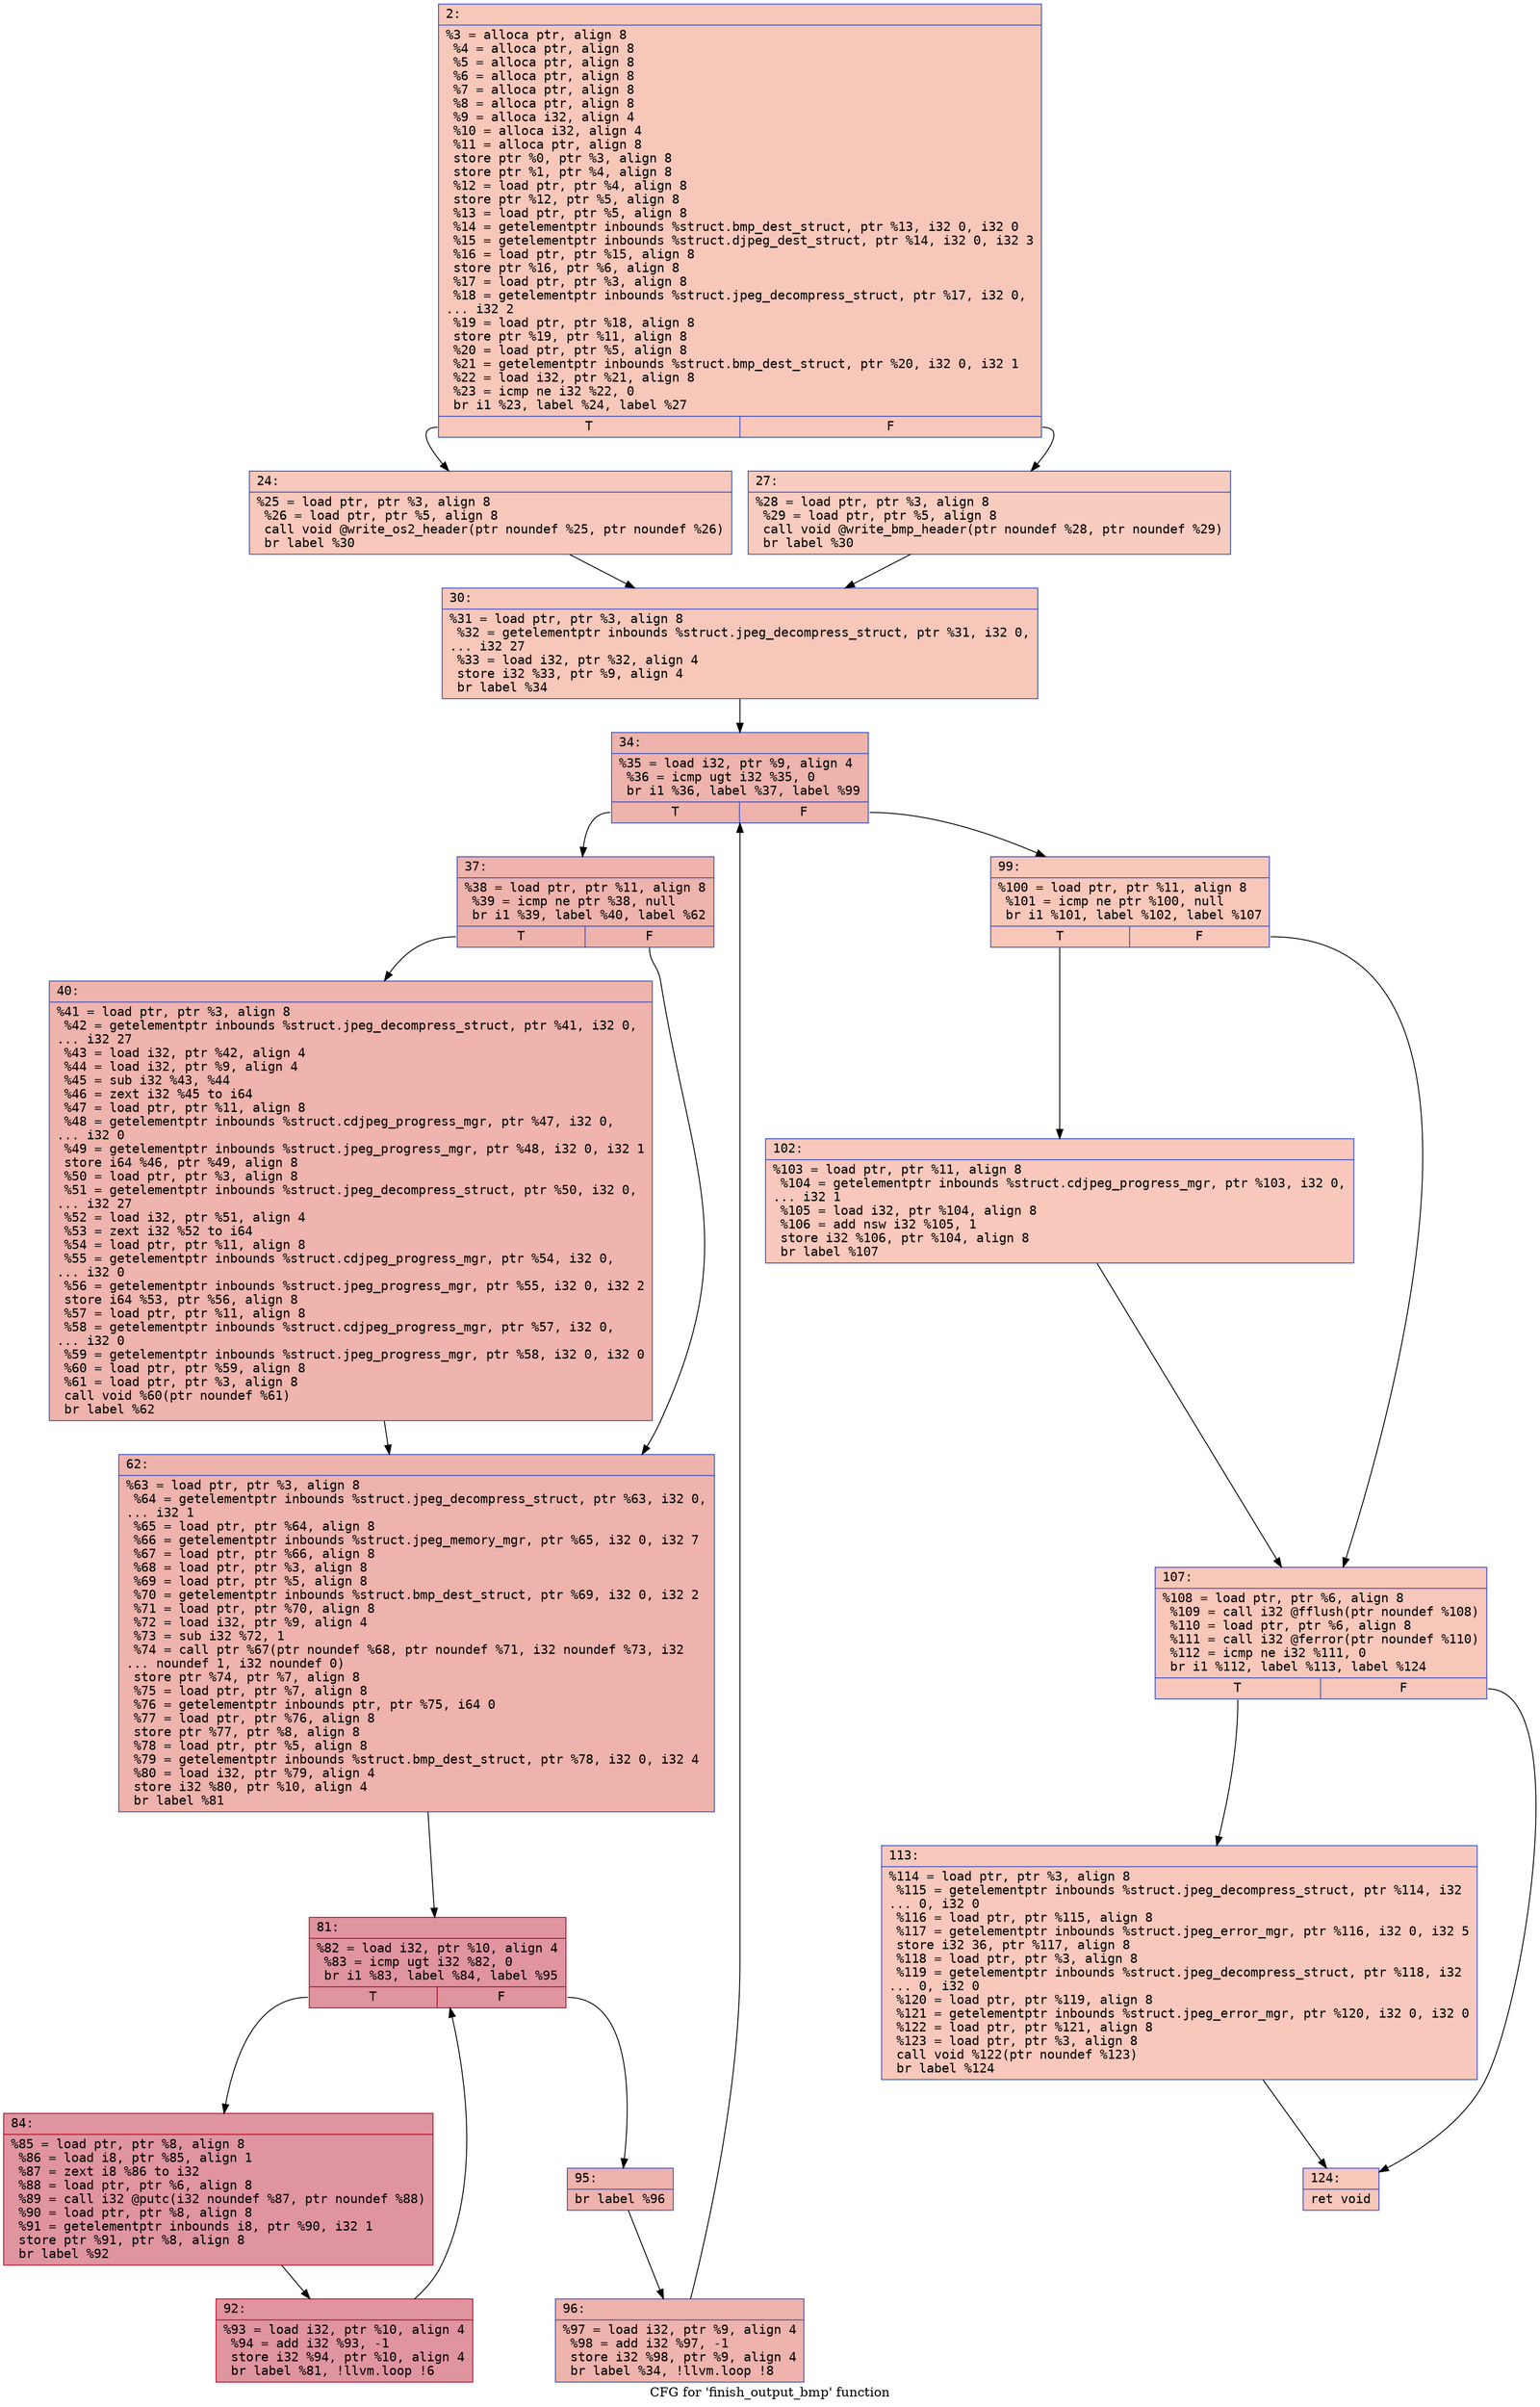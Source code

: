 digraph "CFG for 'finish_output_bmp' function" {
	label="CFG for 'finish_output_bmp' function";

	Node0x6000032025d0 [shape=record,color="#3d50c3ff", style=filled, fillcolor="#ec7f6370" fontname="Courier",label="{2:\l|  %3 = alloca ptr, align 8\l  %4 = alloca ptr, align 8\l  %5 = alloca ptr, align 8\l  %6 = alloca ptr, align 8\l  %7 = alloca ptr, align 8\l  %8 = alloca ptr, align 8\l  %9 = alloca i32, align 4\l  %10 = alloca i32, align 4\l  %11 = alloca ptr, align 8\l  store ptr %0, ptr %3, align 8\l  store ptr %1, ptr %4, align 8\l  %12 = load ptr, ptr %4, align 8\l  store ptr %12, ptr %5, align 8\l  %13 = load ptr, ptr %5, align 8\l  %14 = getelementptr inbounds %struct.bmp_dest_struct, ptr %13, i32 0, i32 0\l  %15 = getelementptr inbounds %struct.djpeg_dest_struct, ptr %14, i32 0, i32 3\l  %16 = load ptr, ptr %15, align 8\l  store ptr %16, ptr %6, align 8\l  %17 = load ptr, ptr %3, align 8\l  %18 = getelementptr inbounds %struct.jpeg_decompress_struct, ptr %17, i32 0,\l... i32 2\l  %19 = load ptr, ptr %18, align 8\l  store ptr %19, ptr %11, align 8\l  %20 = load ptr, ptr %5, align 8\l  %21 = getelementptr inbounds %struct.bmp_dest_struct, ptr %20, i32 0, i32 1\l  %22 = load i32, ptr %21, align 8\l  %23 = icmp ne i32 %22, 0\l  br i1 %23, label %24, label %27\l|{<s0>T|<s1>F}}"];
	Node0x6000032025d0:s0 -> Node0x600003202620[tooltip="2 -> 24\nProbability 62.50%" ];
	Node0x6000032025d0:s1 -> Node0x600003202670[tooltip="2 -> 27\nProbability 37.50%" ];
	Node0x600003202620 [shape=record,color="#3d50c3ff", style=filled, fillcolor="#ed836670" fontname="Courier",label="{24:\l|  %25 = load ptr, ptr %3, align 8\l  %26 = load ptr, ptr %5, align 8\l  call void @write_os2_header(ptr noundef %25, ptr noundef %26)\l  br label %30\l}"];
	Node0x600003202620 -> Node0x6000032026c0[tooltip="24 -> 30\nProbability 100.00%" ];
	Node0x600003202670 [shape=record,color="#3d50c3ff", style=filled, fillcolor="#f08b6e70" fontname="Courier",label="{27:\l|  %28 = load ptr, ptr %3, align 8\l  %29 = load ptr, ptr %5, align 8\l  call void @write_bmp_header(ptr noundef %28, ptr noundef %29)\l  br label %30\l}"];
	Node0x600003202670 -> Node0x6000032026c0[tooltip="27 -> 30\nProbability 100.00%" ];
	Node0x6000032026c0 [shape=record,color="#3d50c3ff", style=filled, fillcolor="#ec7f6370" fontname="Courier",label="{30:\l|  %31 = load ptr, ptr %3, align 8\l  %32 = getelementptr inbounds %struct.jpeg_decompress_struct, ptr %31, i32 0,\l... i32 27\l  %33 = load i32, ptr %32, align 4\l  store i32 %33, ptr %9, align 4\l  br label %34\l}"];
	Node0x6000032026c0 -> Node0x600003202710[tooltip="30 -> 34\nProbability 100.00%" ];
	Node0x600003202710 [shape=record,color="#3d50c3ff", style=filled, fillcolor="#d6524470" fontname="Courier",label="{34:\l|  %35 = load i32, ptr %9, align 4\l  %36 = icmp ugt i32 %35, 0\l  br i1 %36, label %37, label %99\l|{<s0>T|<s1>F}}"];
	Node0x600003202710:s0 -> Node0x600003202760[tooltip="34 -> 37\nProbability 96.88%" ];
	Node0x600003202710:s1 -> Node0x6000032029e0[tooltip="34 -> 99\nProbability 3.12%" ];
	Node0x600003202760 [shape=record,color="#3d50c3ff", style=filled, fillcolor="#d6524470" fontname="Courier",label="{37:\l|  %38 = load ptr, ptr %11, align 8\l  %39 = icmp ne ptr %38, null\l  br i1 %39, label %40, label %62\l|{<s0>T|<s1>F}}"];
	Node0x600003202760:s0 -> Node0x6000032027b0[tooltip="37 -> 40\nProbability 62.50%" ];
	Node0x600003202760:s1 -> Node0x600003202800[tooltip="37 -> 62\nProbability 37.50%" ];
	Node0x6000032027b0 [shape=record,color="#3d50c3ff", style=filled, fillcolor="#d8564670" fontname="Courier",label="{40:\l|  %41 = load ptr, ptr %3, align 8\l  %42 = getelementptr inbounds %struct.jpeg_decompress_struct, ptr %41, i32 0,\l... i32 27\l  %43 = load i32, ptr %42, align 4\l  %44 = load i32, ptr %9, align 4\l  %45 = sub i32 %43, %44\l  %46 = zext i32 %45 to i64\l  %47 = load ptr, ptr %11, align 8\l  %48 = getelementptr inbounds %struct.cdjpeg_progress_mgr, ptr %47, i32 0,\l... i32 0\l  %49 = getelementptr inbounds %struct.jpeg_progress_mgr, ptr %48, i32 0, i32 1\l  store i64 %46, ptr %49, align 8\l  %50 = load ptr, ptr %3, align 8\l  %51 = getelementptr inbounds %struct.jpeg_decompress_struct, ptr %50, i32 0,\l... i32 27\l  %52 = load i32, ptr %51, align 4\l  %53 = zext i32 %52 to i64\l  %54 = load ptr, ptr %11, align 8\l  %55 = getelementptr inbounds %struct.cdjpeg_progress_mgr, ptr %54, i32 0,\l... i32 0\l  %56 = getelementptr inbounds %struct.jpeg_progress_mgr, ptr %55, i32 0, i32 2\l  store i64 %53, ptr %56, align 8\l  %57 = load ptr, ptr %11, align 8\l  %58 = getelementptr inbounds %struct.cdjpeg_progress_mgr, ptr %57, i32 0,\l... i32 0\l  %59 = getelementptr inbounds %struct.jpeg_progress_mgr, ptr %58, i32 0, i32 0\l  %60 = load ptr, ptr %59, align 8\l  %61 = load ptr, ptr %3, align 8\l  call void %60(ptr noundef %61)\l  br label %62\l}"];
	Node0x6000032027b0 -> Node0x600003202800[tooltip="40 -> 62\nProbability 100.00%" ];
	Node0x600003202800 [shape=record,color="#3d50c3ff", style=filled, fillcolor="#d6524470" fontname="Courier",label="{62:\l|  %63 = load ptr, ptr %3, align 8\l  %64 = getelementptr inbounds %struct.jpeg_decompress_struct, ptr %63, i32 0,\l... i32 1\l  %65 = load ptr, ptr %64, align 8\l  %66 = getelementptr inbounds %struct.jpeg_memory_mgr, ptr %65, i32 0, i32 7\l  %67 = load ptr, ptr %66, align 8\l  %68 = load ptr, ptr %3, align 8\l  %69 = load ptr, ptr %5, align 8\l  %70 = getelementptr inbounds %struct.bmp_dest_struct, ptr %69, i32 0, i32 2\l  %71 = load ptr, ptr %70, align 8\l  %72 = load i32, ptr %9, align 4\l  %73 = sub i32 %72, 1\l  %74 = call ptr %67(ptr noundef %68, ptr noundef %71, i32 noundef %73, i32\l... noundef 1, i32 noundef 0)\l  store ptr %74, ptr %7, align 8\l  %75 = load ptr, ptr %7, align 8\l  %76 = getelementptr inbounds ptr, ptr %75, i64 0\l  %77 = load ptr, ptr %76, align 8\l  store ptr %77, ptr %8, align 8\l  %78 = load ptr, ptr %5, align 8\l  %79 = getelementptr inbounds %struct.bmp_dest_struct, ptr %78, i32 0, i32 4\l  %80 = load i32, ptr %79, align 4\l  store i32 %80, ptr %10, align 4\l  br label %81\l}"];
	Node0x600003202800 -> Node0x600003202850[tooltip="62 -> 81\nProbability 100.00%" ];
	Node0x600003202850 [shape=record,color="#b70d28ff", style=filled, fillcolor="#b70d2870" fontname="Courier",label="{81:\l|  %82 = load i32, ptr %10, align 4\l  %83 = icmp ugt i32 %82, 0\l  br i1 %83, label %84, label %95\l|{<s0>T|<s1>F}}"];
	Node0x600003202850:s0 -> Node0x6000032028a0[tooltip="81 -> 84\nProbability 96.88%" ];
	Node0x600003202850:s1 -> Node0x600003202940[tooltip="81 -> 95\nProbability 3.12%" ];
	Node0x6000032028a0 [shape=record,color="#b70d28ff", style=filled, fillcolor="#b70d2870" fontname="Courier",label="{84:\l|  %85 = load ptr, ptr %8, align 8\l  %86 = load i8, ptr %85, align 1\l  %87 = zext i8 %86 to i32\l  %88 = load ptr, ptr %6, align 8\l  %89 = call i32 @putc(i32 noundef %87, ptr noundef %88)\l  %90 = load ptr, ptr %8, align 8\l  %91 = getelementptr inbounds i8, ptr %90, i32 1\l  store ptr %91, ptr %8, align 8\l  br label %92\l}"];
	Node0x6000032028a0 -> Node0x6000032028f0[tooltip="84 -> 92\nProbability 100.00%" ];
	Node0x6000032028f0 [shape=record,color="#b70d28ff", style=filled, fillcolor="#b70d2870" fontname="Courier",label="{92:\l|  %93 = load i32, ptr %10, align 4\l  %94 = add i32 %93, -1\l  store i32 %94, ptr %10, align 4\l  br label %81, !llvm.loop !6\l}"];
	Node0x6000032028f0 -> Node0x600003202850[tooltip="92 -> 81\nProbability 100.00%" ];
	Node0x600003202940 [shape=record,color="#3d50c3ff", style=filled, fillcolor="#d6524470" fontname="Courier",label="{95:\l|  br label %96\l}"];
	Node0x600003202940 -> Node0x600003202990[tooltip="95 -> 96\nProbability 100.00%" ];
	Node0x600003202990 [shape=record,color="#3d50c3ff", style=filled, fillcolor="#d6524470" fontname="Courier",label="{96:\l|  %97 = load i32, ptr %9, align 4\l  %98 = add i32 %97, -1\l  store i32 %98, ptr %9, align 4\l  br label %34, !llvm.loop !8\l}"];
	Node0x600003202990 -> Node0x600003202710[tooltip="96 -> 34\nProbability 100.00%" ];
	Node0x6000032029e0 [shape=record,color="#3d50c3ff", style=filled, fillcolor="#ec7f6370" fontname="Courier",label="{99:\l|  %100 = load ptr, ptr %11, align 8\l  %101 = icmp ne ptr %100, null\l  br i1 %101, label %102, label %107\l|{<s0>T|<s1>F}}"];
	Node0x6000032029e0:s0 -> Node0x600003202a30[tooltip="99 -> 102\nProbability 62.50%" ];
	Node0x6000032029e0:s1 -> Node0x600003202a80[tooltip="99 -> 107\nProbability 37.50%" ];
	Node0x600003202a30 [shape=record,color="#3d50c3ff", style=filled, fillcolor="#ed836670" fontname="Courier",label="{102:\l|  %103 = load ptr, ptr %11, align 8\l  %104 = getelementptr inbounds %struct.cdjpeg_progress_mgr, ptr %103, i32 0,\l... i32 1\l  %105 = load i32, ptr %104, align 8\l  %106 = add nsw i32 %105, 1\l  store i32 %106, ptr %104, align 8\l  br label %107\l}"];
	Node0x600003202a30 -> Node0x600003202a80[tooltip="102 -> 107\nProbability 100.00%" ];
	Node0x600003202a80 [shape=record,color="#3d50c3ff", style=filled, fillcolor="#ec7f6370" fontname="Courier",label="{107:\l|  %108 = load ptr, ptr %6, align 8\l  %109 = call i32 @fflush(ptr noundef %108)\l  %110 = load ptr, ptr %6, align 8\l  %111 = call i32 @ferror(ptr noundef %110)\l  %112 = icmp ne i32 %111, 0\l  br i1 %112, label %113, label %124\l|{<s0>T|<s1>F}}"];
	Node0x600003202a80:s0 -> Node0x600003202ad0[tooltip="107 -> 113\nProbability 62.50%" ];
	Node0x600003202a80:s1 -> Node0x600003202b20[tooltip="107 -> 124\nProbability 37.50%" ];
	Node0x600003202ad0 [shape=record,color="#3d50c3ff", style=filled, fillcolor="#ed836670" fontname="Courier",label="{113:\l|  %114 = load ptr, ptr %3, align 8\l  %115 = getelementptr inbounds %struct.jpeg_decompress_struct, ptr %114, i32\l... 0, i32 0\l  %116 = load ptr, ptr %115, align 8\l  %117 = getelementptr inbounds %struct.jpeg_error_mgr, ptr %116, i32 0, i32 5\l  store i32 36, ptr %117, align 8\l  %118 = load ptr, ptr %3, align 8\l  %119 = getelementptr inbounds %struct.jpeg_decompress_struct, ptr %118, i32\l... 0, i32 0\l  %120 = load ptr, ptr %119, align 8\l  %121 = getelementptr inbounds %struct.jpeg_error_mgr, ptr %120, i32 0, i32 0\l  %122 = load ptr, ptr %121, align 8\l  %123 = load ptr, ptr %3, align 8\l  call void %122(ptr noundef %123)\l  br label %124\l}"];
	Node0x600003202ad0 -> Node0x600003202b20[tooltip="113 -> 124\nProbability 100.00%" ];
	Node0x600003202b20 [shape=record,color="#3d50c3ff", style=filled, fillcolor="#ec7f6370" fontname="Courier",label="{124:\l|  ret void\l}"];
}
